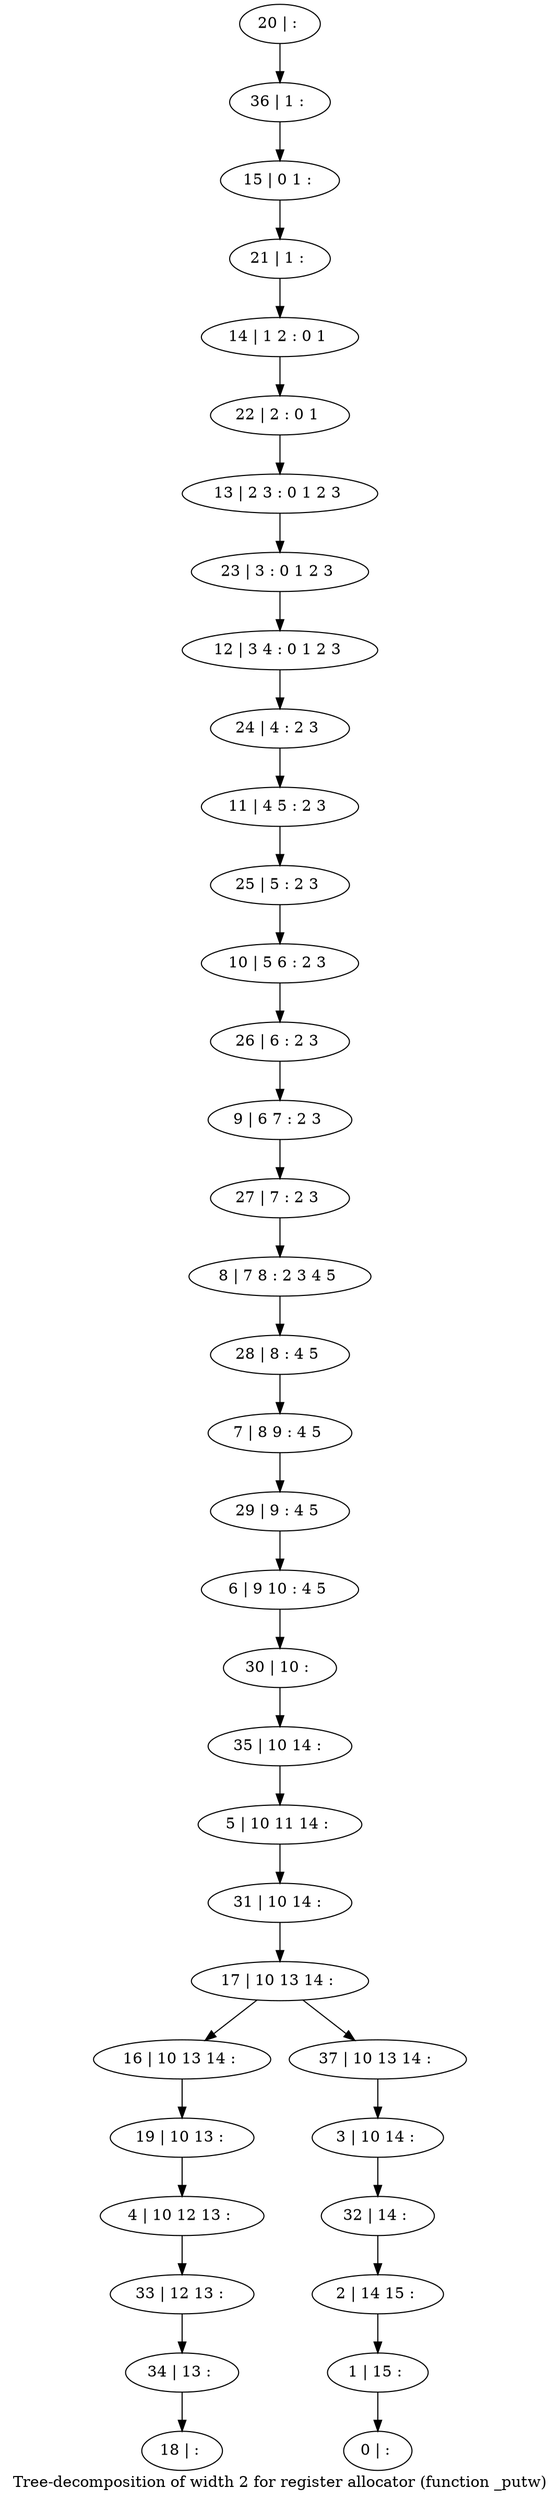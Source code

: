 digraph G {
graph [label="Tree-decomposition of width 2 for register allocator (function _putw)"]
0[label="0 | : "];
1[label="1 | 15 : "];
2[label="2 | 14 15 : "];
3[label="3 | 10 14 : "];
4[label="4 | 10 12 13 : "];
5[label="5 | 10 11 14 : "];
6[label="6 | 9 10 : 4 5 "];
7[label="7 | 8 9 : 4 5 "];
8[label="8 | 7 8 : 2 3 4 5 "];
9[label="9 | 6 7 : 2 3 "];
10[label="10 | 5 6 : 2 3 "];
11[label="11 | 4 5 : 2 3 "];
12[label="12 | 3 4 : 0 1 2 3 "];
13[label="13 | 2 3 : 0 1 2 3 "];
14[label="14 | 1 2 : 0 1 "];
15[label="15 | 0 1 : "];
16[label="16 | 10 13 14 : "];
17[label="17 | 10 13 14 : "];
18[label="18 | : "];
19[label="19 | 10 13 : "];
20[label="20 | : "];
21[label="21 | 1 : "];
22[label="22 | 2 : 0 1 "];
23[label="23 | 3 : 0 1 2 3 "];
24[label="24 | 4 : 2 3 "];
25[label="25 | 5 : 2 3 "];
26[label="26 | 6 : 2 3 "];
27[label="27 | 7 : 2 3 "];
28[label="28 | 8 : 4 5 "];
29[label="29 | 9 : 4 5 "];
30[label="30 | 10 : "];
31[label="31 | 10 14 : "];
32[label="32 | 14 : "];
33[label="33 | 12 13 : "];
34[label="34 | 13 : "];
35[label="35 | 10 14 : "];
36[label="36 | 1 : "];
37[label="37 | 10 13 14 : "];
19->4 ;
16->19 ;
4->33 ;
34->18 ;
33->34 ;
20->36 ;
36->15 ;
15->21 ;
21->14 ;
14->22 ;
22->13 ;
13->23 ;
23->12 ;
12->24 ;
24->11 ;
11->25 ;
25->10 ;
10->26 ;
26->9 ;
9->27 ;
27->8 ;
8->28 ;
28->7 ;
7->29 ;
29->6 ;
6->30 ;
30->35 ;
35->5 ;
5->31 ;
31->17 ;
3->32 ;
32->2 ;
2->1 ;
1->0 ;
37->3 ;
17->16 ;
17->37 ;
}
